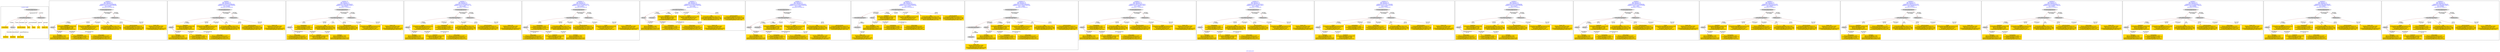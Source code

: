 digraph n0 {
fontcolor="blue"
remincross="true"
label="s20-s-lacma.xml"
subgraph cluster_0 {
label="1-correct model"
n2[style="filled",color="white",fillcolor="lightgray",label="CulturalHeritageObject1"];
n3[shape="plaintext",style="filled",fillcolor="gold",label="creationDate"];
n4[style="filled",color="white",fillcolor="lightgray",label="Person1"];
n5[shape="plaintext",style="filled",fillcolor="gold",label="Artwork_Details"];
n6[shape="plaintext",style="filled",fillcolor="gold",label="title"];
n7[shape="plaintext",style="filled",fillcolor="gold",label="Origin"];
n8[shape="plaintext",style="filled",fillcolor="gold",label="ID"];
n9[shape="plaintext",style="filled",fillcolor="gold",label="birthDate"];
n10[shape="plaintext",style="filled",fillcolor="gold",label="deathDate"];
n11[shape="plaintext",style="filled",fillcolor="gold",label="Artist_Name"];
n12[style="filled",color="white",fillcolor="lightgray",label="EuropeanaAggregation1"];
n13[style="filled",color="white",fillcolor="lightgray",label="WebResource1"];
n14[shape="plaintext",style="filled",fillcolor="gold",label="Image_URL"];
}
subgraph cluster_1 {
label="candidate 0\nlink coherence:1.0\nnode coherence:1.0\nconfidence:0.46107915628884066\nmapping score:0.5911930520962803\ncost:10.99957\n-precision:0.64-recall:0.58"
n16[style="filled",color="white",fillcolor="lightgray",label="CulturalHeritageObject1"];
n17[style="filled",color="white",fillcolor="lightgray",label="Person1"];
n18[style="filled",color="white",fillcolor="lightgray",label="EuropeanaAggregation1"];
n19[style="filled",color="white",fillcolor="lightgray",label="WebResource1"];
n20[shape="plaintext",style="filled",fillcolor="gold",label="deathDate\n[CulturalHeritageObject,created,0.459]\n[Person,dateOfDeath,0.256]\n[Person,dateOfBirth,0.206]\n[CulturalHeritageObject,title,0.079]"];
n21[shape="plaintext",style="filled",fillcolor="gold",label="Origin\n[CulturalHeritageObject,provenance,0.454]\n[Person,nameOfThePerson,0.241]\n[Document,classLink,0.164]\n[CulturalHeritageObject,title,0.141]"];
n22[shape="plaintext",style="filled",fillcolor="gold",label="title\n[CulturalHeritageObject,title,0.353]\n[CulturalHeritageObject,description,0.292]\n[CulturalHeritageObject,provenance,0.196]\n[Person,nameOfThePerson,0.159]"];
n23[shape="plaintext",style="filled",fillcolor="gold",label="Image_URL\n[WebResource,classLink,0.666]\n[Document,classLink,0.291]\n[CulturalHeritageObject,description,0.028]\n[CulturalHeritageObject,title,0.016]"];
n24[shape="plaintext",style="filled",fillcolor="gold",label="birthDate\n[Person,dateOfBirth,0.469]\n[Person,dateOfDeath,0.271]\n[CulturalHeritageObject,created,0.218]\n[Person,biographicalInformation,0.041]"];
n25[shape="plaintext",style="filled",fillcolor="gold",label="creationDate\n[Person,dateOfDeath,0.385]\n[CulturalHeritageObject,created,0.33]\n[Person,dateOfBirth,0.219]\n[CulturalHeritageObject,title,0.065]"];
n26[shape="plaintext",style="filled",fillcolor="gold",label="Artist_Name\n[Person,nameOfThePerson,0.402]\n[CulturalHeritageObject,description,0.231]\n[CulturalHeritageObject,title,0.184]\n[CulturalHeritageObject,provenance,0.184]"];
n27[shape="plaintext",style="filled",fillcolor="gold",label="Artwork_Details\n[CulturalHeritageObject,extent,0.5]\n[CulturalHeritageObject,provenance,0.245]\n[CulturalHeritageObject,description,0.146]\n[CulturalHeritageObject,title,0.109]"];
}
subgraph cluster_2 {
label="candidate 1\nlink coherence:1.0\nnode coherence:1.0\nconfidence:0.46107915628884066\nmapping score:0.5911930520962803\ncost:10.99969\n-precision:0.64-recall:0.58"
n29[style="filled",color="white",fillcolor="lightgray",label="CulturalHeritageObject1"];
n30[style="filled",color="white",fillcolor="lightgray",label="Person1"];
n31[style="filled",color="white",fillcolor="lightgray",label="EuropeanaAggregation1"];
n32[style="filled",color="white",fillcolor="lightgray",label="WebResource2"];
n33[shape="plaintext",style="filled",fillcolor="gold",label="deathDate\n[CulturalHeritageObject,created,0.459]\n[Person,dateOfDeath,0.256]\n[Person,dateOfBirth,0.206]\n[CulturalHeritageObject,title,0.079]"];
n34[shape="plaintext",style="filled",fillcolor="gold",label="Origin\n[CulturalHeritageObject,provenance,0.454]\n[Person,nameOfThePerson,0.241]\n[Document,classLink,0.164]\n[CulturalHeritageObject,title,0.141]"];
n35[shape="plaintext",style="filled",fillcolor="gold",label="Image_URL\n[WebResource,classLink,0.666]\n[Document,classLink,0.291]\n[CulturalHeritageObject,description,0.028]\n[CulturalHeritageObject,title,0.016]"];
n36[shape="plaintext",style="filled",fillcolor="gold",label="title\n[CulturalHeritageObject,title,0.353]\n[CulturalHeritageObject,description,0.292]\n[CulturalHeritageObject,provenance,0.196]\n[Person,nameOfThePerson,0.159]"];
n37[shape="plaintext",style="filled",fillcolor="gold",label="birthDate\n[Person,dateOfBirth,0.469]\n[Person,dateOfDeath,0.271]\n[CulturalHeritageObject,created,0.218]\n[Person,biographicalInformation,0.041]"];
n38[shape="plaintext",style="filled",fillcolor="gold",label="creationDate\n[Person,dateOfDeath,0.385]\n[CulturalHeritageObject,created,0.33]\n[Person,dateOfBirth,0.219]\n[CulturalHeritageObject,title,0.065]"];
n39[shape="plaintext",style="filled",fillcolor="gold",label="Artist_Name\n[Person,nameOfThePerson,0.402]\n[CulturalHeritageObject,description,0.231]\n[CulturalHeritageObject,title,0.184]\n[CulturalHeritageObject,provenance,0.184]"];
n40[shape="plaintext",style="filled",fillcolor="gold",label="Artwork_Details\n[CulturalHeritageObject,extent,0.5]\n[CulturalHeritageObject,provenance,0.245]\n[CulturalHeritageObject,description,0.146]\n[CulturalHeritageObject,title,0.109]"];
}
subgraph cluster_3 {
label="candidate 10\nlink coherence:1.0\nnode coherence:1.0\nconfidence:0.4288758587994338\nmapping score:0.5804586195998113\ncost:10.99974\n-precision:0.73-recall:0.67"
n42[style="filled",color="white",fillcolor="lightgray",label="CulturalHeritageObject1"];
n43[style="filled",color="white",fillcolor="lightgray",label="Person2"];
n44[style="filled",color="white",fillcolor="lightgray",label="EuropeanaAggregation1"];
n45[style="filled",color="white",fillcolor="lightgray",label="WebResource1"];
n46[shape="plaintext",style="filled",fillcolor="gold",label="creationDate\n[Person,dateOfDeath,0.385]\n[CulturalHeritageObject,created,0.33]\n[Person,dateOfBirth,0.219]\n[CulturalHeritageObject,title,0.065]"];
n47[shape="plaintext",style="filled",fillcolor="gold",label="Artist_Name\n[Person,nameOfThePerson,0.402]\n[CulturalHeritageObject,description,0.231]\n[CulturalHeritageObject,title,0.184]\n[CulturalHeritageObject,provenance,0.184]"];
n48[shape="plaintext",style="filled",fillcolor="gold",label="title\n[CulturalHeritageObject,title,0.353]\n[CulturalHeritageObject,description,0.292]\n[CulturalHeritageObject,provenance,0.196]\n[Person,nameOfThePerson,0.159]"];
n49[shape="plaintext",style="filled",fillcolor="gold",label="Image_URL\n[WebResource,classLink,0.666]\n[Document,classLink,0.291]\n[CulturalHeritageObject,description,0.028]\n[CulturalHeritageObject,title,0.016]"];
n50[shape="plaintext",style="filled",fillcolor="gold",label="deathDate\n[CulturalHeritageObject,created,0.459]\n[Person,dateOfDeath,0.256]\n[Person,dateOfBirth,0.206]\n[CulturalHeritageObject,title,0.079]"];
n51[shape="plaintext",style="filled",fillcolor="gold",label="Artwork_Details\n[CulturalHeritageObject,extent,0.5]\n[CulturalHeritageObject,provenance,0.245]\n[CulturalHeritageObject,description,0.146]\n[CulturalHeritageObject,title,0.109]"];
n52[shape="plaintext",style="filled",fillcolor="gold",label="birthDate\n[Person,dateOfBirth,0.469]\n[Person,dateOfDeath,0.271]\n[CulturalHeritageObject,created,0.218]\n[Person,biographicalInformation,0.041]"];
n53[shape="plaintext",style="filled",fillcolor="gold",label="Origin\n[CulturalHeritageObject,provenance,0.454]\n[Person,nameOfThePerson,0.241]\n[Document,classLink,0.164]\n[CulturalHeritageObject,title,0.141]"];
}
subgraph cluster_4 {
label="candidate 11\nlink coherence:1.0\nnode coherence:1.0\nconfidence:0.4212879388373374\nmapping score:0.5779293129457791\ncost:10.99957\n-precision:0.73-recall:0.67"
n55[style="filled",color="white",fillcolor="lightgray",label="CulturalHeritageObject1"];
n56[style="filled",color="white",fillcolor="lightgray",label="Person1"];
n57[style="filled",color="white",fillcolor="lightgray",label="EuropeanaAggregation1"];
n58[style="filled",color="white",fillcolor="lightgray",label="WebResource1"];
n59[shape="plaintext",style="filled",fillcolor="gold",label="Origin\n[CulturalHeritageObject,provenance,0.454]\n[Person,nameOfThePerson,0.241]\n[Document,classLink,0.164]\n[CulturalHeritageObject,title,0.141]"];
n60[shape="plaintext",style="filled",fillcolor="gold",label="creationDate\n[Person,dateOfDeath,0.385]\n[CulturalHeritageObject,created,0.33]\n[Person,dateOfBirth,0.219]\n[CulturalHeritageObject,title,0.065]"];
n61[shape="plaintext",style="filled",fillcolor="gold",label="title\n[CulturalHeritageObject,title,0.353]\n[CulturalHeritageObject,description,0.292]\n[CulturalHeritageObject,provenance,0.196]\n[Person,nameOfThePerson,0.159]"];
n62[shape="plaintext",style="filled",fillcolor="gold",label="Image_URL\n[WebResource,classLink,0.666]\n[Document,classLink,0.291]\n[CulturalHeritageObject,description,0.028]\n[CulturalHeritageObject,title,0.016]"];
n63[shape="plaintext",style="filled",fillcolor="gold",label="birthDate\n[Person,dateOfBirth,0.469]\n[Person,dateOfDeath,0.271]\n[CulturalHeritageObject,created,0.218]\n[Person,biographicalInformation,0.041]"];
n64[shape="plaintext",style="filled",fillcolor="gold",label="deathDate\n[CulturalHeritageObject,created,0.459]\n[Person,dateOfDeath,0.256]\n[Person,dateOfBirth,0.206]\n[CulturalHeritageObject,title,0.079]"];
n65[shape="plaintext",style="filled",fillcolor="gold",label="Artist_Name\n[Person,nameOfThePerson,0.402]\n[CulturalHeritageObject,description,0.231]\n[CulturalHeritageObject,title,0.184]\n[CulturalHeritageObject,provenance,0.184]"];
n66[shape="plaintext",style="filled",fillcolor="gold",label="Artwork_Details\n[CulturalHeritageObject,extent,0.5]\n[CulturalHeritageObject,provenance,0.245]\n[CulturalHeritageObject,description,0.146]\n[CulturalHeritageObject,title,0.109]"];
}
subgraph cluster_5 {
label="candidate 12\nlink coherence:1.0\nnode coherence:1.0\nconfidence:0.4212879388373374\nmapping score:0.5779293129457791\ncost:10.99974\n-precision:0.64-recall:0.58"
n68[style="filled",color="white",fillcolor="lightgray",label="CulturalHeritageObject1"];
n69[style="filled",color="white",fillcolor="lightgray",label="Person2"];
n70[style="filled",color="white",fillcolor="lightgray",label="EuropeanaAggregation1"];
n71[style="filled",color="white",fillcolor="lightgray",label="WebResource1"];
n72[shape="plaintext",style="filled",fillcolor="gold",label="creationDate\n[Person,dateOfDeath,0.385]\n[CulturalHeritageObject,created,0.33]\n[Person,dateOfBirth,0.219]\n[CulturalHeritageObject,title,0.065]"];
n73[shape="plaintext",style="filled",fillcolor="gold",label="Artist_Name\n[Person,nameOfThePerson,0.402]\n[CulturalHeritageObject,description,0.231]\n[CulturalHeritageObject,title,0.184]\n[CulturalHeritageObject,provenance,0.184]"];
n74[shape="plaintext",style="filled",fillcolor="gold",label="title\n[CulturalHeritageObject,title,0.353]\n[CulturalHeritageObject,description,0.292]\n[CulturalHeritageObject,provenance,0.196]\n[Person,nameOfThePerson,0.159]"];
n75[shape="plaintext",style="filled",fillcolor="gold",label="Image_URL\n[WebResource,classLink,0.666]\n[Document,classLink,0.291]\n[CulturalHeritageObject,description,0.028]\n[CulturalHeritageObject,title,0.016]"];
n76[shape="plaintext",style="filled",fillcolor="gold",label="deathDate\n[CulturalHeritageObject,created,0.459]\n[Person,dateOfDeath,0.256]\n[Person,dateOfBirth,0.206]\n[CulturalHeritageObject,title,0.079]"];
n77[shape="plaintext",style="filled",fillcolor="gold",label="Artwork_Details\n[CulturalHeritageObject,extent,0.5]\n[CulturalHeritageObject,provenance,0.245]\n[CulturalHeritageObject,description,0.146]\n[CulturalHeritageObject,title,0.109]"];
n78[shape="plaintext",style="filled",fillcolor="gold",label="birthDate\n[Person,dateOfBirth,0.469]\n[Person,dateOfDeath,0.271]\n[CulturalHeritageObject,created,0.218]\n[Person,biographicalInformation,0.041]"];
n79[shape="plaintext",style="filled",fillcolor="gold",label="Origin\n[CulturalHeritageObject,provenance,0.454]\n[Person,nameOfThePerson,0.241]\n[Document,classLink,0.164]\n[CulturalHeritageObject,title,0.141]"];
}
subgraph cluster_6 {
label="candidate 13\nlink coherence:1.0\nnode coherence:1.0\nconfidence:0.41416653298304823\nmapping score:0.5755555109943494\ncost:9.9998\n-precision:0.4-recall:0.33"
n81[style="filled",color="white",fillcolor="lightgray",label="CulturalHeritageObject1"];
n82[style="filled",color="white",fillcolor="lightgray",label="Person1"];
n83[style="filled",color="white",fillcolor="lightgray",label="Document1"];
n84[shape="plaintext",style="filled",fillcolor="gold",label="deathDate\n[CulturalHeritageObject,created,0.459]\n[Person,dateOfDeath,0.256]\n[Person,dateOfBirth,0.206]\n[CulturalHeritageObject,title,0.079]"];
n85[shape="plaintext",style="filled",fillcolor="gold",label="Origin\n[CulturalHeritageObject,provenance,0.454]\n[Person,nameOfThePerson,0.241]\n[Document,classLink,0.164]\n[CulturalHeritageObject,title,0.141]"];
n86[shape="plaintext",style="filled",fillcolor="gold",label="title\n[CulturalHeritageObject,title,0.353]\n[CulturalHeritageObject,description,0.292]\n[CulturalHeritageObject,provenance,0.196]\n[Person,nameOfThePerson,0.159]"];
n87[shape="plaintext",style="filled",fillcolor="gold",label="birthDate\n[Person,dateOfBirth,0.469]\n[Person,dateOfDeath,0.271]\n[CulturalHeritageObject,created,0.218]\n[Person,biographicalInformation,0.041]"];
n88[shape="plaintext",style="filled",fillcolor="gold",label="creationDate\n[Person,dateOfDeath,0.385]\n[CulturalHeritageObject,created,0.33]\n[Person,dateOfBirth,0.219]\n[CulturalHeritageObject,title,0.065]"];
n89[shape="plaintext",style="filled",fillcolor="gold",label="Artist_Name\n[Person,nameOfThePerson,0.402]\n[CulturalHeritageObject,description,0.231]\n[CulturalHeritageObject,title,0.184]\n[CulturalHeritageObject,provenance,0.184]"];
n90[shape="plaintext",style="filled",fillcolor="gold",label="Image_URL\n[WebResource,classLink,0.666]\n[Document,classLink,0.291]\n[CulturalHeritageObject,description,0.028]\n[CulturalHeritageObject,title,0.016]"];
n91[shape="plaintext",style="filled",fillcolor="gold",label="Artwork_Details\n[CulturalHeritageObject,extent,0.5]\n[CulturalHeritageObject,provenance,0.245]\n[CulturalHeritageObject,description,0.146]\n[CulturalHeritageObject,title,0.109]"];
}
subgraph cluster_7 {
label="candidate 14\nlink coherence:1.0\nnode coherence:1.0\nconfidence:0.41416653298304823\nmapping score:0.5755555109943494\ncost:10.99967\n-precision:0.45-recall:0.42"
n93[style="filled",color="white",fillcolor="lightgray",label="CulturalHeritageObject1"];
n94[style="filled",color="white",fillcolor="lightgray",label="Person1"];
n95[style="filled",color="white",fillcolor="lightgray",label="Document1"];
n96[style="filled",color="white",fillcolor="lightgray",label="EuropeanaAggregation1"];
n97[shape="plaintext",style="filled",fillcolor="gold",label="deathDate\n[CulturalHeritageObject,created,0.459]\n[Person,dateOfDeath,0.256]\n[Person,dateOfBirth,0.206]\n[CulturalHeritageObject,title,0.079]"];
n98[shape="plaintext",style="filled",fillcolor="gold",label="Origin\n[CulturalHeritageObject,provenance,0.454]\n[Person,nameOfThePerson,0.241]\n[Document,classLink,0.164]\n[CulturalHeritageObject,title,0.141]"];
n99[shape="plaintext",style="filled",fillcolor="gold",label="title\n[CulturalHeritageObject,title,0.353]\n[CulturalHeritageObject,description,0.292]\n[CulturalHeritageObject,provenance,0.196]\n[Person,nameOfThePerson,0.159]"];
n100[shape="plaintext",style="filled",fillcolor="gold",label="birthDate\n[Person,dateOfBirth,0.469]\n[Person,dateOfDeath,0.271]\n[CulturalHeritageObject,created,0.218]\n[Person,biographicalInformation,0.041]"];
n101[shape="plaintext",style="filled",fillcolor="gold",label="creationDate\n[Person,dateOfDeath,0.385]\n[CulturalHeritageObject,created,0.33]\n[Person,dateOfBirth,0.219]\n[CulturalHeritageObject,title,0.065]"];
n102[shape="plaintext",style="filled",fillcolor="gold",label="Artist_Name\n[Person,nameOfThePerson,0.402]\n[CulturalHeritageObject,description,0.231]\n[CulturalHeritageObject,title,0.184]\n[CulturalHeritageObject,provenance,0.184]"];
n103[shape="plaintext",style="filled",fillcolor="gold",label="Image_URL\n[WebResource,classLink,0.666]\n[Document,classLink,0.291]\n[CulturalHeritageObject,description,0.028]\n[CulturalHeritageObject,title,0.016]"];
n104[shape="plaintext",style="filled",fillcolor="gold",label="Artwork_Details\n[CulturalHeritageObject,extent,0.5]\n[CulturalHeritageObject,provenance,0.245]\n[CulturalHeritageObject,description,0.146]\n[CulturalHeritageObject,title,0.109]"];
}
subgraph cluster_8 {
label="candidate 15\nlink coherence:1.0\nnode coherence:1.0\nconfidence:0.41416653298304823\nmapping score:0.5755555109943494\ncost:10.99979\n-precision:0.36-recall:0.33"
n106[style="filled",color="white",fillcolor="lightgray",label="CulturalHeritageObject1"];
n107[style="filled",color="white",fillcolor="lightgray",label="CulturalHeritageObject2"];
n108[style="filled",color="white",fillcolor="lightgray",label="Person1"];
n109[style="filled",color="white",fillcolor="lightgray",label="Document2"];
n110[shape="plaintext",style="filled",fillcolor="gold",label="deathDate\n[CulturalHeritageObject,created,0.459]\n[Person,dateOfDeath,0.256]\n[Person,dateOfBirth,0.206]\n[CulturalHeritageObject,title,0.079]"];
n111[shape="plaintext",style="filled",fillcolor="gold",label="Origin\n[CulturalHeritageObject,provenance,0.454]\n[Person,nameOfThePerson,0.241]\n[Document,classLink,0.164]\n[CulturalHeritageObject,title,0.141]"];
n112[shape="plaintext",style="filled",fillcolor="gold",label="Image_URL\n[WebResource,classLink,0.666]\n[Document,classLink,0.291]\n[CulturalHeritageObject,description,0.028]\n[CulturalHeritageObject,title,0.016]"];
n113[shape="plaintext",style="filled",fillcolor="gold",label="title\n[CulturalHeritageObject,title,0.353]\n[CulturalHeritageObject,description,0.292]\n[CulturalHeritageObject,provenance,0.196]\n[Person,nameOfThePerson,0.159]"];
n114[shape="plaintext",style="filled",fillcolor="gold",label="birthDate\n[Person,dateOfBirth,0.469]\n[Person,dateOfDeath,0.271]\n[CulturalHeritageObject,created,0.218]\n[Person,biographicalInformation,0.041]"];
n115[shape="plaintext",style="filled",fillcolor="gold",label="creationDate\n[Person,dateOfDeath,0.385]\n[CulturalHeritageObject,created,0.33]\n[Person,dateOfBirth,0.219]\n[CulturalHeritageObject,title,0.065]"];
n116[shape="plaintext",style="filled",fillcolor="gold",label="Artist_Name\n[Person,nameOfThePerson,0.402]\n[CulturalHeritageObject,description,0.231]\n[CulturalHeritageObject,title,0.184]\n[CulturalHeritageObject,provenance,0.184]"];
n117[shape="plaintext",style="filled",fillcolor="gold",label="Artwork_Details\n[CulturalHeritageObject,extent,0.5]\n[CulturalHeritageObject,provenance,0.245]\n[CulturalHeritageObject,description,0.146]\n[CulturalHeritageObject,title,0.109]"];
}
subgraph cluster_9 {
label="candidate 16\nlink coherence:1.0\nnode coherence:1.0\nconfidence:0.41416653298304823\nmapping score:0.5755555109943494\ncost:11.99966\n-precision:0.42-recall:0.42"
n119[style="filled",color="white",fillcolor="lightgray",label="CulturalHeritageObject1"];
n120[style="filled",color="white",fillcolor="lightgray",label="CulturalHeritageObject2"];
n121[style="filled",color="white",fillcolor="lightgray",label="Person1"];
n122[style="filled",color="white",fillcolor="lightgray",label="Document2"];
n123[style="filled",color="white",fillcolor="lightgray",label="EuropeanaAggregation1"];
n124[shape="plaintext",style="filled",fillcolor="gold",label="deathDate\n[CulturalHeritageObject,created,0.459]\n[Person,dateOfDeath,0.256]\n[Person,dateOfBirth,0.206]\n[CulturalHeritageObject,title,0.079]"];
n125[shape="plaintext",style="filled",fillcolor="gold",label="Origin\n[CulturalHeritageObject,provenance,0.454]\n[Person,nameOfThePerson,0.241]\n[Document,classLink,0.164]\n[CulturalHeritageObject,title,0.141]"];
n126[shape="plaintext",style="filled",fillcolor="gold",label="Image_URL\n[WebResource,classLink,0.666]\n[Document,classLink,0.291]\n[CulturalHeritageObject,description,0.028]\n[CulturalHeritageObject,title,0.016]"];
n127[shape="plaintext",style="filled",fillcolor="gold",label="title\n[CulturalHeritageObject,title,0.353]\n[CulturalHeritageObject,description,0.292]\n[CulturalHeritageObject,provenance,0.196]\n[Person,nameOfThePerson,0.159]"];
n128[shape="plaintext",style="filled",fillcolor="gold",label="birthDate\n[Person,dateOfBirth,0.469]\n[Person,dateOfDeath,0.271]\n[CulturalHeritageObject,created,0.218]\n[Person,biographicalInformation,0.041]"];
n129[shape="plaintext",style="filled",fillcolor="gold",label="creationDate\n[Person,dateOfDeath,0.385]\n[CulturalHeritageObject,created,0.33]\n[Person,dateOfBirth,0.219]\n[CulturalHeritageObject,title,0.065]"];
n130[shape="plaintext",style="filled",fillcolor="gold",label="Artist_Name\n[Person,nameOfThePerson,0.402]\n[CulturalHeritageObject,description,0.231]\n[CulturalHeritageObject,title,0.184]\n[CulturalHeritageObject,provenance,0.184]"];
n131[shape="plaintext",style="filled",fillcolor="gold",label="Artwork_Details\n[CulturalHeritageObject,extent,0.5]\n[CulturalHeritageObject,provenance,0.245]\n[CulturalHeritageObject,description,0.146]\n[CulturalHeritageObject,title,0.109]"];
}
subgraph cluster_10 {
label="candidate 17\nlink coherence:1.0\nnode coherence:1.0\nconfidence:0.40921074467978313\nmapping score:0.5739035815599277\ncost:10.99957\n-precision:0.73-recall:0.67"
n133[style="filled",color="white",fillcolor="lightgray",label="CulturalHeritageObject1"];
n134[style="filled",color="white",fillcolor="lightgray",label="Person1"];
n135[style="filled",color="white",fillcolor="lightgray",label="EuropeanaAggregation1"];
n136[style="filled",color="white",fillcolor="lightgray",label="WebResource1"];
n137[shape="plaintext",style="filled",fillcolor="gold",label="creationDate\n[Person,dateOfDeath,0.385]\n[CulturalHeritageObject,created,0.33]\n[Person,dateOfBirth,0.219]\n[CulturalHeritageObject,title,0.065]"];
n138[shape="plaintext",style="filled",fillcolor="gold",label="title\n[CulturalHeritageObject,title,0.353]\n[CulturalHeritageObject,description,0.292]\n[CulturalHeritageObject,provenance,0.196]\n[Person,nameOfThePerson,0.159]"];
n139[shape="plaintext",style="filled",fillcolor="gold",label="Image_URL\n[WebResource,classLink,0.666]\n[Document,classLink,0.291]\n[CulturalHeritageObject,description,0.028]\n[CulturalHeritageObject,title,0.016]"];
n140[shape="plaintext",style="filled",fillcolor="gold",label="birthDate\n[Person,dateOfBirth,0.469]\n[Person,dateOfDeath,0.271]\n[CulturalHeritageObject,created,0.218]\n[Person,biographicalInformation,0.041]"];
n141[shape="plaintext",style="filled",fillcolor="gold",label="deathDate\n[CulturalHeritageObject,created,0.459]\n[Person,dateOfDeath,0.256]\n[Person,dateOfBirth,0.206]\n[CulturalHeritageObject,title,0.079]"];
n142[shape="plaintext",style="filled",fillcolor="gold",label="Artist_Name\n[Person,nameOfThePerson,0.402]\n[CulturalHeritageObject,description,0.231]\n[CulturalHeritageObject,title,0.184]\n[CulturalHeritageObject,provenance,0.184]"];
n143[shape="plaintext",style="filled",fillcolor="gold",label="Artwork_Details\n[CulturalHeritageObject,extent,0.5]\n[CulturalHeritageObject,provenance,0.245]\n[CulturalHeritageObject,description,0.146]\n[CulturalHeritageObject,title,0.109]"];
n144[shape="plaintext",style="filled",fillcolor="gold",label="Origin\n[CulturalHeritageObject,provenance,0.454]\n[Person,nameOfThePerson,0.241]\n[Document,classLink,0.164]\n[CulturalHeritageObject,title,0.141]"];
}
subgraph cluster_11 {
label="candidate 18\nlink coherence:1.0\nnode coherence:1.0\nconfidence:0.40921074467978313\nmapping score:0.5739035815599277\ncost:10.99969\n-precision:0.73-recall:0.67"
n146[style="filled",color="white",fillcolor="lightgray",label="CulturalHeritageObject1"];
n147[style="filled",color="white",fillcolor="lightgray",label="Person1"];
n148[style="filled",color="white",fillcolor="lightgray",label="EuropeanaAggregation1"];
n149[style="filled",color="white",fillcolor="lightgray",label="WebResource2"];
n150[shape="plaintext",style="filled",fillcolor="gold",label="creationDate\n[Person,dateOfDeath,0.385]\n[CulturalHeritageObject,created,0.33]\n[Person,dateOfBirth,0.219]\n[CulturalHeritageObject,title,0.065]"];
n151[shape="plaintext",style="filled",fillcolor="gold",label="title\n[CulturalHeritageObject,title,0.353]\n[CulturalHeritageObject,description,0.292]\n[CulturalHeritageObject,provenance,0.196]\n[Person,nameOfThePerson,0.159]"];
n152[shape="plaintext",style="filled",fillcolor="gold",label="Image_URL\n[WebResource,classLink,0.666]\n[Document,classLink,0.291]\n[CulturalHeritageObject,description,0.028]\n[CulturalHeritageObject,title,0.016]"];
n153[shape="plaintext",style="filled",fillcolor="gold",label="birthDate\n[Person,dateOfBirth,0.469]\n[Person,dateOfDeath,0.271]\n[CulturalHeritageObject,created,0.218]\n[Person,biographicalInformation,0.041]"];
n154[shape="plaintext",style="filled",fillcolor="gold",label="deathDate\n[CulturalHeritageObject,created,0.459]\n[Person,dateOfDeath,0.256]\n[Person,dateOfBirth,0.206]\n[CulturalHeritageObject,title,0.079]"];
n155[shape="plaintext",style="filled",fillcolor="gold",label="Artist_Name\n[Person,nameOfThePerson,0.402]\n[CulturalHeritageObject,description,0.231]\n[CulturalHeritageObject,title,0.184]\n[CulturalHeritageObject,provenance,0.184]"];
n156[shape="plaintext",style="filled",fillcolor="gold",label="Artwork_Details\n[CulturalHeritageObject,extent,0.5]\n[CulturalHeritageObject,provenance,0.245]\n[CulturalHeritageObject,description,0.146]\n[CulturalHeritageObject,title,0.109]"];
n157[shape="plaintext",style="filled",fillcolor="gold",label="Origin\n[CulturalHeritageObject,provenance,0.454]\n[Person,nameOfThePerson,0.241]\n[Document,classLink,0.164]\n[CulturalHeritageObject,title,0.141]"];
}
subgraph cluster_12 {
label="candidate 19\nlink coherence:1.0\nnode coherence:1.0\nconfidence:0.40747261773282906\nmapping score:0.573324205910943\ncost:10.99957\n-precision:0.73-recall:0.67"
n159[style="filled",color="white",fillcolor="lightgray",label="CulturalHeritageObject1"];
n160[style="filled",color="white",fillcolor="lightgray",label="Person1"];
n161[style="filled",color="white",fillcolor="lightgray",label="EuropeanaAggregation1"];
n162[style="filled",color="white",fillcolor="lightgray",label="WebResource1"];
n163[shape="plaintext",style="filled",fillcolor="gold",label="Origin\n[CulturalHeritageObject,provenance,0.454]\n[Person,nameOfThePerson,0.241]\n[Document,classLink,0.164]\n[CulturalHeritageObject,title,0.141]"];
n164[shape="plaintext",style="filled",fillcolor="gold",label="creationDate\n[Person,dateOfDeath,0.385]\n[CulturalHeritageObject,created,0.33]\n[Person,dateOfBirth,0.219]\n[CulturalHeritageObject,title,0.065]"];
n165[shape="plaintext",style="filled",fillcolor="gold",label="Artist_Name\n[Person,nameOfThePerson,0.402]\n[CulturalHeritageObject,description,0.231]\n[CulturalHeritageObject,title,0.184]\n[CulturalHeritageObject,provenance,0.184]"];
n166[shape="plaintext",style="filled",fillcolor="gold",label="title\n[CulturalHeritageObject,title,0.353]\n[CulturalHeritageObject,description,0.292]\n[CulturalHeritageObject,provenance,0.196]\n[Person,nameOfThePerson,0.159]"];
n167[shape="plaintext",style="filled",fillcolor="gold",label="Image_URL\n[WebResource,classLink,0.666]\n[Document,classLink,0.291]\n[CulturalHeritageObject,description,0.028]\n[CulturalHeritageObject,title,0.016]"];
n168[shape="plaintext",style="filled",fillcolor="gold",label="birthDate\n[Person,dateOfBirth,0.469]\n[Person,dateOfDeath,0.271]\n[CulturalHeritageObject,created,0.218]\n[Person,biographicalInformation,0.041]"];
n169[shape="plaintext",style="filled",fillcolor="gold",label="deathDate\n[CulturalHeritageObject,created,0.459]\n[Person,dateOfDeath,0.256]\n[Person,dateOfBirth,0.206]\n[CulturalHeritageObject,title,0.079]"];
n170[shape="plaintext",style="filled",fillcolor="gold",label="Artwork_Details\n[CulturalHeritageObject,extent,0.5]\n[CulturalHeritageObject,provenance,0.245]\n[CulturalHeritageObject,description,0.146]\n[CulturalHeritageObject,title,0.109]"];
}
subgraph cluster_13 {
label="candidate 2\nlink coherence:1.0\nnode coherence:1.0\nconfidence:0.46107915628884066\nmapping score:0.5911930520962803\ncost:10.99974\n-precision:0.55-recall:0.5"
n172[style="filled",color="white",fillcolor="lightgray",label="CulturalHeritageObject1"];
n173[style="filled",color="white",fillcolor="lightgray",label="Person2"];
n174[style="filled",color="white",fillcolor="lightgray",label="EuropeanaAggregation1"];
n175[style="filled",color="white",fillcolor="lightgray",label="WebResource1"];
n176[shape="plaintext",style="filled",fillcolor="gold",label="deathDate\n[CulturalHeritageObject,created,0.459]\n[Person,dateOfDeath,0.256]\n[Person,dateOfBirth,0.206]\n[CulturalHeritageObject,title,0.079]"];
n177[shape="plaintext",style="filled",fillcolor="gold",label="Artist_Name\n[Person,nameOfThePerson,0.402]\n[CulturalHeritageObject,description,0.231]\n[CulturalHeritageObject,title,0.184]\n[CulturalHeritageObject,provenance,0.184]"];
n178[shape="plaintext",style="filled",fillcolor="gold",label="title\n[CulturalHeritageObject,title,0.353]\n[CulturalHeritageObject,description,0.292]\n[CulturalHeritageObject,provenance,0.196]\n[Person,nameOfThePerson,0.159]"];
n179[shape="plaintext",style="filled",fillcolor="gold",label="Image_URL\n[WebResource,classLink,0.666]\n[Document,classLink,0.291]\n[CulturalHeritageObject,description,0.028]\n[CulturalHeritageObject,title,0.016]"];
n180[shape="plaintext",style="filled",fillcolor="gold",label="creationDate\n[Person,dateOfDeath,0.385]\n[CulturalHeritageObject,created,0.33]\n[Person,dateOfBirth,0.219]\n[CulturalHeritageObject,title,0.065]"];
n181[shape="plaintext",style="filled",fillcolor="gold",label="Artwork_Details\n[CulturalHeritageObject,extent,0.5]\n[CulturalHeritageObject,provenance,0.245]\n[CulturalHeritageObject,description,0.146]\n[CulturalHeritageObject,title,0.109]"];
n182[shape="plaintext",style="filled",fillcolor="gold",label="birthDate\n[Person,dateOfBirth,0.469]\n[Person,dateOfDeath,0.271]\n[CulturalHeritageObject,created,0.218]\n[Person,biographicalInformation,0.041]"];
n183[shape="plaintext",style="filled",fillcolor="gold",label="Origin\n[CulturalHeritageObject,provenance,0.454]\n[Person,nameOfThePerson,0.241]\n[Document,classLink,0.164]\n[CulturalHeritageObject,title,0.141]"];
}
subgraph cluster_14 {
label="candidate 3\nlink coherence:1.0\nnode coherence:1.0\nconfidence:0.46107915628884066\nmapping score:0.5703597187629469\ncost:11.99957\n-precision:0.5-recall:0.5"
n185[style="filled",color="white",fillcolor="lightgray",label="CulturalHeritageObject1"];
n186[style="filled",color="white",fillcolor="lightgray",label="Person1"];
n187[style="filled",color="white",fillcolor="lightgray",label="Person2"];
n188[style="filled",color="white",fillcolor="lightgray",label="EuropeanaAggregation1"];
n189[style="filled",color="white",fillcolor="lightgray",label="WebResource1"];
n190[shape="plaintext",style="filled",fillcolor="gold",label="deathDate\n[CulturalHeritageObject,created,0.459]\n[Person,dateOfDeath,0.256]\n[Person,dateOfBirth,0.206]\n[CulturalHeritageObject,title,0.079]"];
n191[shape="plaintext",style="filled",fillcolor="gold",label="Artist_Name\n[Person,nameOfThePerson,0.402]\n[CulturalHeritageObject,description,0.231]\n[CulturalHeritageObject,title,0.184]\n[CulturalHeritageObject,provenance,0.184]"];
n192[shape="plaintext",style="filled",fillcolor="gold",label="title\n[CulturalHeritageObject,title,0.353]\n[CulturalHeritageObject,description,0.292]\n[CulturalHeritageObject,provenance,0.196]\n[Person,nameOfThePerson,0.159]"];
n193[shape="plaintext",style="filled",fillcolor="gold",label="Image_URL\n[WebResource,classLink,0.666]\n[Document,classLink,0.291]\n[CulturalHeritageObject,description,0.028]\n[CulturalHeritageObject,title,0.016]"];
n194[shape="plaintext",style="filled",fillcolor="gold",label="birthDate\n[Person,dateOfBirth,0.469]\n[Person,dateOfDeath,0.271]\n[CulturalHeritageObject,created,0.218]\n[Person,biographicalInformation,0.041]"];
n195[shape="plaintext",style="filled",fillcolor="gold",label="creationDate\n[Person,dateOfDeath,0.385]\n[CulturalHeritageObject,created,0.33]\n[Person,dateOfBirth,0.219]\n[CulturalHeritageObject,title,0.065]"];
n196[shape="plaintext",style="filled",fillcolor="gold",label="Artwork_Details\n[CulturalHeritageObject,extent,0.5]\n[CulturalHeritageObject,provenance,0.245]\n[CulturalHeritageObject,description,0.146]\n[CulturalHeritageObject,title,0.109]"];
n197[shape="plaintext",style="filled",fillcolor="gold",label="Origin\n[CulturalHeritageObject,provenance,0.454]\n[Person,nameOfThePerson,0.241]\n[Document,classLink,0.164]\n[CulturalHeritageObject,title,0.141]"];
}
subgraph cluster_15 {
label="candidate 4\nlink coherence:1.0\nnode coherence:1.0\nconfidence:0.4396759152222359\nmapping score:0.584058638407412\ncost:10.99957\n-precision:0.55-recall:0.5"
n199[style="filled",color="white",fillcolor="lightgray",label="CulturalHeritageObject1"];
n200[style="filled",color="white",fillcolor="lightgray",label="Person1"];
n201[style="filled",color="white",fillcolor="lightgray",label="EuropeanaAggregation1"];
n202[style="filled",color="white",fillcolor="lightgray",label="WebResource1"];
n203[shape="plaintext",style="filled",fillcolor="gold",label="deathDate\n[CulturalHeritageObject,created,0.459]\n[Person,dateOfDeath,0.256]\n[Person,dateOfBirth,0.206]\n[CulturalHeritageObject,title,0.079]"];
n204[shape="plaintext",style="filled",fillcolor="gold",label="Origin\n[CulturalHeritageObject,provenance,0.454]\n[Person,nameOfThePerson,0.241]\n[Document,classLink,0.164]\n[CulturalHeritageObject,title,0.141]"];
n205[shape="plaintext",style="filled",fillcolor="gold",label="Artist_Name\n[Person,nameOfThePerson,0.402]\n[CulturalHeritageObject,description,0.231]\n[CulturalHeritageObject,title,0.184]\n[CulturalHeritageObject,provenance,0.184]"];
n206[shape="plaintext",style="filled",fillcolor="gold",label="title\n[CulturalHeritageObject,title,0.353]\n[CulturalHeritageObject,description,0.292]\n[CulturalHeritageObject,provenance,0.196]\n[Person,nameOfThePerson,0.159]"];
n207[shape="plaintext",style="filled",fillcolor="gold",label="Image_URL\n[WebResource,classLink,0.666]\n[Document,classLink,0.291]\n[CulturalHeritageObject,description,0.028]\n[CulturalHeritageObject,title,0.016]"];
n208[shape="plaintext",style="filled",fillcolor="gold",label="birthDate\n[Person,dateOfBirth,0.469]\n[Person,dateOfDeath,0.271]\n[CulturalHeritageObject,created,0.218]\n[Person,biographicalInformation,0.041]"];
n209[shape="plaintext",style="filled",fillcolor="gold",label="creationDate\n[Person,dateOfDeath,0.385]\n[CulturalHeritageObject,created,0.33]\n[Person,dateOfBirth,0.219]\n[CulturalHeritageObject,title,0.065]"];
n210[shape="plaintext",style="filled",fillcolor="gold",label="Artwork_Details\n[CulturalHeritageObject,extent,0.5]\n[CulturalHeritageObject,provenance,0.245]\n[CulturalHeritageObject,description,0.146]\n[CulturalHeritageObject,title,0.109]"];
}
subgraph cluster_16 {
label="candidate 5\nlink coherence:1.0\nnode coherence:1.0\nconfidence:0.4396759152222359\nmapping score:0.584058638407412\ncost:10.99974\n-precision:0.45-recall:0.42"
n212[style="filled",color="white",fillcolor="lightgray",label="CulturalHeritageObject1"];
n213[style="filled",color="white",fillcolor="lightgray",label="Person2"];
n214[style="filled",color="white",fillcolor="lightgray",label="EuropeanaAggregation1"];
n215[style="filled",color="white",fillcolor="lightgray",label="WebResource1"];
n216[shape="plaintext",style="filled",fillcolor="gold",label="deathDate\n[CulturalHeritageObject,created,0.459]\n[Person,dateOfDeath,0.256]\n[Person,dateOfBirth,0.206]\n[CulturalHeritageObject,title,0.079]"];
n217[shape="plaintext",style="filled",fillcolor="gold",label="Artist_Name\n[Person,nameOfThePerson,0.402]\n[CulturalHeritageObject,description,0.231]\n[CulturalHeritageObject,title,0.184]\n[CulturalHeritageObject,provenance,0.184]"];
n218[shape="plaintext",style="filled",fillcolor="gold",label="title\n[CulturalHeritageObject,title,0.353]\n[CulturalHeritageObject,description,0.292]\n[CulturalHeritageObject,provenance,0.196]\n[Person,nameOfThePerson,0.159]"];
n219[shape="plaintext",style="filled",fillcolor="gold",label="Image_URL\n[WebResource,classLink,0.666]\n[Document,classLink,0.291]\n[CulturalHeritageObject,description,0.028]\n[CulturalHeritageObject,title,0.016]"];
n220[shape="plaintext",style="filled",fillcolor="gold",label="creationDate\n[Person,dateOfDeath,0.385]\n[CulturalHeritageObject,created,0.33]\n[Person,dateOfBirth,0.219]\n[CulturalHeritageObject,title,0.065]"];
n221[shape="plaintext",style="filled",fillcolor="gold",label="Artwork_Details\n[CulturalHeritageObject,extent,0.5]\n[CulturalHeritageObject,provenance,0.245]\n[CulturalHeritageObject,description,0.146]\n[CulturalHeritageObject,title,0.109]"];
n222[shape="plaintext",style="filled",fillcolor="gold",label="birthDate\n[Person,dateOfBirth,0.469]\n[Person,dateOfDeath,0.271]\n[CulturalHeritageObject,created,0.218]\n[Person,biographicalInformation,0.041]"];
n223[shape="plaintext",style="filled",fillcolor="gold",label="Origin\n[CulturalHeritageObject,provenance,0.454]\n[Person,nameOfThePerson,0.241]\n[Document,classLink,0.164]\n[CulturalHeritageObject,title,0.141]"];
}
subgraph cluster_17 {
label="candidate 6\nlink coherence:1.0\nnode coherence:1.0\nconfidence:0.4337943839653774\nmapping score:0.5820981279884592\ncost:10.99957\n-precision:0.55-recall:0.5"
n225[style="filled",color="white",fillcolor="lightgray",label="CulturalHeritageObject1"];
n226[style="filled",color="white",fillcolor="lightgray",label="Person1"];
n227[style="filled",color="white",fillcolor="lightgray",label="EuropeanaAggregation1"];
n228[style="filled",color="white",fillcolor="lightgray",label="WebResource1"];
n229[shape="plaintext",style="filled",fillcolor="gold",label="deathDate\n[CulturalHeritageObject,created,0.459]\n[Person,dateOfDeath,0.256]\n[Person,dateOfBirth,0.206]\n[CulturalHeritageObject,title,0.079]"];
n230[shape="plaintext",style="filled",fillcolor="gold",label="Origin\n[CulturalHeritageObject,provenance,0.454]\n[Person,nameOfThePerson,0.241]\n[Document,classLink,0.164]\n[CulturalHeritageObject,title,0.141]"];
n231[shape="plaintext",style="filled",fillcolor="gold",label="title\n[CulturalHeritageObject,title,0.353]\n[CulturalHeritageObject,description,0.292]\n[CulturalHeritageObject,provenance,0.196]\n[Person,nameOfThePerson,0.159]"];
n232[shape="plaintext",style="filled",fillcolor="gold",label="Image_URL\n[WebResource,classLink,0.666]\n[Document,classLink,0.291]\n[CulturalHeritageObject,description,0.028]\n[CulturalHeritageObject,title,0.016]"];
n233[shape="plaintext",style="filled",fillcolor="gold",label="birthDate\n[Person,dateOfBirth,0.469]\n[Person,dateOfDeath,0.271]\n[CulturalHeritageObject,created,0.218]\n[Person,biographicalInformation,0.041]"];
n234[shape="plaintext",style="filled",fillcolor="gold",label="creationDate\n[Person,dateOfDeath,0.385]\n[CulturalHeritageObject,created,0.33]\n[Person,dateOfBirth,0.219]\n[CulturalHeritageObject,title,0.065]"];
n235[shape="plaintext",style="filled",fillcolor="gold",label="Artwork_Details\n[CulturalHeritageObject,extent,0.5]\n[CulturalHeritageObject,provenance,0.245]\n[CulturalHeritageObject,description,0.146]\n[CulturalHeritageObject,title,0.109]"];
n236[shape="plaintext",style="filled",fillcolor="gold",label="Artist_Name\n[Person,nameOfThePerson,0.402]\n[CulturalHeritageObject,description,0.231]\n[CulturalHeritageObject,title,0.184]\n[CulturalHeritageObject,provenance,0.184]"];
}
subgraph cluster_18 {
label="candidate 7\nlink coherence:1.0\nnode coherence:1.0\nconfidence:0.4337943839653774\nmapping score:0.5820981279884592\ncost:10.99969\n-precision:0.55-recall:0.5"
n238[style="filled",color="white",fillcolor="lightgray",label="CulturalHeritageObject1"];
n239[style="filled",color="white",fillcolor="lightgray",label="Person1"];
n240[style="filled",color="white",fillcolor="lightgray",label="EuropeanaAggregation1"];
n241[style="filled",color="white",fillcolor="lightgray",label="WebResource2"];
n242[shape="plaintext",style="filled",fillcolor="gold",label="deathDate\n[CulturalHeritageObject,created,0.459]\n[Person,dateOfDeath,0.256]\n[Person,dateOfBirth,0.206]\n[CulturalHeritageObject,title,0.079]"];
n243[shape="plaintext",style="filled",fillcolor="gold",label="Origin\n[CulturalHeritageObject,provenance,0.454]\n[Person,nameOfThePerson,0.241]\n[Document,classLink,0.164]\n[CulturalHeritageObject,title,0.141]"];
n244[shape="plaintext",style="filled",fillcolor="gold",label="Image_URL\n[WebResource,classLink,0.666]\n[Document,classLink,0.291]\n[CulturalHeritageObject,description,0.028]\n[CulturalHeritageObject,title,0.016]"];
n245[shape="plaintext",style="filled",fillcolor="gold",label="title\n[CulturalHeritageObject,title,0.353]\n[CulturalHeritageObject,description,0.292]\n[CulturalHeritageObject,provenance,0.196]\n[Person,nameOfThePerson,0.159]"];
n246[shape="plaintext",style="filled",fillcolor="gold",label="birthDate\n[Person,dateOfBirth,0.469]\n[Person,dateOfDeath,0.271]\n[CulturalHeritageObject,created,0.218]\n[Person,biographicalInformation,0.041]"];
n247[shape="plaintext",style="filled",fillcolor="gold",label="creationDate\n[Person,dateOfDeath,0.385]\n[CulturalHeritageObject,created,0.33]\n[Person,dateOfBirth,0.219]\n[CulturalHeritageObject,title,0.065]"];
n248[shape="plaintext",style="filled",fillcolor="gold",label="Artwork_Details\n[CulturalHeritageObject,extent,0.5]\n[CulturalHeritageObject,provenance,0.245]\n[CulturalHeritageObject,description,0.146]\n[CulturalHeritageObject,title,0.109]"];
n249[shape="plaintext",style="filled",fillcolor="gold",label="Artist_Name\n[Person,nameOfThePerson,0.402]\n[CulturalHeritageObject,description,0.231]\n[CulturalHeritageObject,title,0.184]\n[CulturalHeritageObject,provenance,0.184]"];
}
subgraph cluster_19 {
label="candidate 8\nlink coherence:1.0\nnode coherence:1.0\nconfidence:0.4288758587994338\nmapping score:0.5804586195998113\ncost:10.99957\n-precision:0.82-recall:0.75"
n251[style="filled",color="white",fillcolor="lightgray",label="CulturalHeritageObject1"];
n252[style="filled",color="white",fillcolor="lightgray",label="Person1"];
n253[style="filled",color="white",fillcolor="lightgray",label="EuropeanaAggregation1"];
n254[style="filled",color="white",fillcolor="lightgray",label="WebResource1"];
n255[shape="plaintext",style="filled",fillcolor="gold",label="Origin\n[CulturalHeritageObject,provenance,0.454]\n[Person,nameOfThePerson,0.241]\n[Document,classLink,0.164]\n[CulturalHeritageObject,title,0.141]"];
n256[shape="plaintext",style="filled",fillcolor="gold",label="creationDate\n[Person,dateOfDeath,0.385]\n[CulturalHeritageObject,created,0.33]\n[Person,dateOfBirth,0.219]\n[CulturalHeritageObject,title,0.065]"];
n257[shape="plaintext",style="filled",fillcolor="gold",label="title\n[CulturalHeritageObject,title,0.353]\n[CulturalHeritageObject,description,0.292]\n[CulturalHeritageObject,provenance,0.196]\n[Person,nameOfThePerson,0.159]"];
n258[shape="plaintext",style="filled",fillcolor="gold",label="Image_URL\n[WebResource,classLink,0.666]\n[Document,classLink,0.291]\n[CulturalHeritageObject,description,0.028]\n[CulturalHeritageObject,title,0.016]"];
n259[shape="plaintext",style="filled",fillcolor="gold",label="birthDate\n[Person,dateOfBirth,0.469]\n[Person,dateOfDeath,0.271]\n[CulturalHeritageObject,created,0.218]\n[Person,biographicalInformation,0.041]"];
n260[shape="plaintext",style="filled",fillcolor="gold",label="deathDate\n[CulturalHeritageObject,created,0.459]\n[Person,dateOfDeath,0.256]\n[Person,dateOfBirth,0.206]\n[CulturalHeritageObject,title,0.079]"];
n261[shape="plaintext",style="filled",fillcolor="gold",label="Artist_Name\n[Person,nameOfThePerson,0.402]\n[CulturalHeritageObject,description,0.231]\n[CulturalHeritageObject,title,0.184]\n[CulturalHeritageObject,provenance,0.184]"];
n262[shape="plaintext",style="filled",fillcolor="gold",label="Artwork_Details\n[CulturalHeritageObject,extent,0.5]\n[CulturalHeritageObject,provenance,0.245]\n[CulturalHeritageObject,description,0.146]\n[CulturalHeritageObject,title,0.109]"];
}
subgraph cluster_20 {
label="candidate 9\nlink coherence:1.0\nnode coherence:1.0\nconfidence:0.4288758587994338\nmapping score:0.5804586195998113\ncost:10.99969\n-precision:0.82-recall:0.75"
n264[style="filled",color="white",fillcolor="lightgray",label="CulturalHeritageObject1"];
n265[style="filled",color="white",fillcolor="lightgray",label="Person1"];
n266[style="filled",color="white",fillcolor="lightgray",label="EuropeanaAggregation1"];
n267[style="filled",color="white",fillcolor="lightgray",label="WebResource2"];
n268[shape="plaintext",style="filled",fillcolor="gold",label="Origin\n[CulturalHeritageObject,provenance,0.454]\n[Person,nameOfThePerson,0.241]\n[Document,classLink,0.164]\n[CulturalHeritageObject,title,0.141]"];
n269[shape="plaintext",style="filled",fillcolor="gold",label="creationDate\n[Person,dateOfDeath,0.385]\n[CulturalHeritageObject,created,0.33]\n[Person,dateOfBirth,0.219]\n[CulturalHeritageObject,title,0.065]"];
n270[shape="plaintext",style="filled",fillcolor="gold",label="Image_URL\n[WebResource,classLink,0.666]\n[Document,classLink,0.291]\n[CulturalHeritageObject,description,0.028]\n[CulturalHeritageObject,title,0.016]"];
n271[shape="plaintext",style="filled",fillcolor="gold",label="title\n[CulturalHeritageObject,title,0.353]\n[CulturalHeritageObject,description,0.292]\n[CulturalHeritageObject,provenance,0.196]\n[Person,nameOfThePerson,0.159]"];
n272[shape="plaintext",style="filled",fillcolor="gold",label="birthDate\n[Person,dateOfBirth,0.469]\n[Person,dateOfDeath,0.271]\n[CulturalHeritageObject,created,0.218]\n[Person,biographicalInformation,0.041]"];
n273[shape="plaintext",style="filled",fillcolor="gold",label="deathDate\n[CulturalHeritageObject,created,0.459]\n[Person,dateOfDeath,0.256]\n[Person,dateOfBirth,0.206]\n[CulturalHeritageObject,title,0.079]"];
n274[shape="plaintext",style="filled",fillcolor="gold",label="Artist_Name\n[Person,nameOfThePerson,0.402]\n[CulturalHeritageObject,description,0.231]\n[CulturalHeritageObject,title,0.184]\n[CulturalHeritageObject,provenance,0.184]"];
n275[shape="plaintext",style="filled",fillcolor="gold",label="Artwork_Details\n[CulturalHeritageObject,extent,0.5]\n[CulturalHeritageObject,provenance,0.245]\n[CulturalHeritageObject,description,0.146]\n[CulturalHeritageObject,title,0.109]"];
}
n2 -> n3[color="brown",fontcolor="black",label="created"]
n2 -> n4[color="brown",fontcolor="black",label="creator"]
n2 -> n5[color="brown",fontcolor="black",label="description"]
n2 -> n6[color="brown",fontcolor="black",label="title"]
n2 -> n7[color="brown",fontcolor="black",label="accessionNumber"]
n2 -> n8[color="brown",fontcolor="black",label="objectId"]
n4 -> n9[color="brown",fontcolor="black",label="dateOfBirth"]
n4 -> n10[color="brown",fontcolor="black",label="dateOfDeath"]
n4 -> n11[color="brown",fontcolor="black",label="nameOfThePerson"]
n12 -> n2[color="brown",fontcolor="black",label="aggregatedCHO"]
n12 -> n13[color="brown",fontcolor="black",label="hasView"]
n13 -> n14[color="brown",fontcolor="black",label="classLink"]
n16 -> n17[color="brown",fontcolor="black",label="creator\nw=0.99983"]
n18 -> n16[color="brown",fontcolor="black",label="aggregatedCHO\nw=0.99987"]
n18 -> n19[color="brown",fontcolor="black",label="hasView\nw=0.99987"]
n16 -> n20[color="brown",fontcolor="black",label="created\nw=1.0"]
n16 -> n21[color="brown",fontcolor="black",label="provenance\nw=1.0"]
n16 -> n22[color="brown",fontcolor="black",label="title\nw=1.0"]
n19 -> n23[color="brown",fontcolor="black",label="classLink\nw=1.0"]
n17 -> n24[color="brown",fontcolor="black",label="dateOfBirth\nw=1.0"]
n17 -> n25[color="brown",fontcolor="black",label="dateOfDeath\nw=1.0"]
n17 -> n26[color="brown",fontcolor="black",label="nameOfThePerson\nw=1.0"]
n16 -> n27[color="brown",fontcolor="black",label="extent\nw=1.0"]
n29 -> n30[color="brown",fontcolor="black",label="creator\nw=0.99983"]
n31 -> n29[color="brown",fontcolor="black",label="aggregatedCHO\nw=0.99987"]
n31 -> n32[color="brown",fontcolor="black",label="hasView\nw=0.99999"]
n29 -> n33[color="brown",fontcolor="black",label="created\nw=1.0"]
n29 -> n34[color="brown",fontcolor="black",label="provenance\nw=1.0"]
n32 -> n35[color="brown",fontcolor="black",label="classLink\nw=1.0"]
n29 -> n36[color="brown",fontcolor="black",label="title\nw=1.0"]
n30 -> n37[color="brown",fontcolor="black",label="dateOfBirth\nw=1.0"]
n30 -> n38[color="brown",fontcolor="black",label="dateOfDeath\nw=1.0"]
n30 -> n39[color="brown",fontcolor="black",label="nameOfThePerson\nw=1.0"]
n29 -> n40[color="brown",fontcolor="black",label="extent\nw=1.0"]
n42 -> n43[color="brown",fontcolor="black",label="sitter\nw=1.0"]
n44 -> n42[color="brown",fontcolor="black",label="aggregatedCHO\nw=0.99987"]
n44 -> n45[color="brown",fontcolor="black",label="hasView\nw=0.99987"]
n42 -> n46[color="brown",fontcolor="black",label="created\nw=1.0"]
n43 -> n47[color="brown",fontcolor="black",label="nameOfThePerson\nw=1.0"]
n42 -> n48[color="brown",fontcolor="black",label="title\nw=1.0"]
n45 -> n49[color="brown",fontcolor="black",label="classLink\nw=1.0"]
n43 -> n50[color="brown",fontcolor="black",label="dateOfDeath\nw=1.0"]
n42 -> n51[color="brown",fontcolor="black",label="extent\nw=1.0"]
n43 -> n52[color="brown",fontcolor="black",label="dateOfBirth\nw=1.0"]
n42 -> n53[color="brown",fontcolor="black",label="provenance\nw=1.0"]
n55 -> n56[color="brown",fontcolor="black",label="creator\nw=0.99983"]
n57 -> n55[color="brown",fontcolor="black",label="aggregatedCHO\nw=0.99987"]
n57 -> n58[color="brown",fontcolor="black",label="hasView\nw=0.99987"]
n55 -> n59[color="brown",fontcolor="black",label="provenance\nw=1.0"]
n55 -> n60[color="brown",fontcolor="black",label="created\nw=1.0"]
n55 -> n61[color="brown",fontcolor="black",label="description\nw=1.0"]
n58 -> n62[color="brown",fontcolor="black",label="classLink\nw=1.0"]
n56 -> n63[color="brown",fontcolor="black",label="dateOfBirth\nw=1.0"]
n56 -> n64[color="brown",fontcolor="black",label="dateOfDeath\nw=1.0"]
n56 -> n65[color="brown",fontcolor="black",label="nameOfThePerson\nw=1.0"]
n55 -> n66[color="brown",fontcolor="black",label="extent\nw=1.0"]
n68 -> n69[color="brown",fontcolor="black",label="sitter\nw=1.0"]
n70 -> n68[color="brown",fontcolor="black",label="aggregatedCHO\nw=0.99987"]
n70 -> n71[color="brown",fontcolor="black",label="hasView\nw=0.99987"]
n68 -> n72[color="brown",fontcolor="black",label="created\nw=1.0"]
n69 -> n73[color="brown",fontcolor="black",label="nameOfThePerson\nw=1.0"]
n68 -> n74[color="brown",fontcolor="black",label="description\nw=1.0"]
n71 -> n75[color="brown",fontcolor="black",label="classLink\nw=1.0"]
n69 -> n76[color="brown",fontcolor="black",label="dateOfDeath\nw=1.0"]
n68 -> n77[color="brown",fontcolor="black",label="extent\nw=1.0"]
n69 -> n78[color="brown",fontcolor="black",label="dateOfBirth\nw=1.0"]
n68 -> n79[color="brown",fontcolor="black",label="provenance\nw=1.0"]
n81 -> n82[color="brown",fontcolor="black",label="creator\nw=0.99983"]
n81 -> n83[color="brown",fontcolor="black",label="page\nw=0.99997"]
n81 -> n84[color="brown",fontcolor="black",label="created\nw=1.0"]
n81 -> n85[color="brown",fontcolor="black",label="provenance\nw=1.0"]
n81 -> n86[color="brown",fontcolor="black",label="title\nw=1.0"]
n82 -> n87[color="brown",fontcolor="black",label="dateOfBirth\nw=1.0"]
n82 -> n88[color="brown",fontcolor="black",label="dateOfDeath\nw=1.0"]
n82 -> n89[color="brown",fontcolor="black",label="nameOfThePerson\nw=1.0"]
n83 -> n90[color="brown",fontcolor="black",label="classLink\nw=1.0"]
n81 -> n91[color="brown",fontcolor="black",label="extent\nw=1.0"]
n93 -> n94[color="brown",fontcolor="black",label="creator\nw=0.99983"]
n93 -> n95[color="brown",fontcolor="black",label="page\nw=0.99997"]
n96 -> n93[color="brown",fontcolor="black",label="aggregatedCHO\nw=0.99987"]
n93 -> n97[color="brown",fontcolor="black",label="created\nw=1.0"]
n93 -> n98[color="brown",fontcolor="black",label="provenance\nw=1.0"]
n93 -> n99[color="brown",fontcolor="black",label="title\nw=1.0"]
n94 -> n100[color="brown",fontcolor="black",label="dateOfBirth\nw=1.0"]
n94 -> n101[color="brown",fontcolor="black",label="dateOfDeath\nw=1.0"]
n94 -> n102[color="brown",fontcolor="black",label="nameOfThePerson\nw=1.0"]
n95 -> n103[color="brown",fontcolor="black",label="classLink\nw=1.0"]
n93 -> n104[color="brown",fontcolor="black",label="extent\nw=1.0"]
n106 -> n107[color="brown",fontcolor="black",label="isRelatedTo\nw=0.99997"]
n106 -> n108[color="brown",fontcolor="black",label="creator\nw=0.99983"]
n107 -> n109[color="brown",fontcolor="black",label="page\nw=0.99999"]
n106 -> n110[color="brown",fontcolor="black",label="created\nw=1.0"]
n106 -> n111[color="brown",fontcolor="black",label="provenance\nw=1.0"]
n109 -> n112[color="brown",fontcolor="black",label="classLink\nw=1.0"]
n106 -> n113[color="brown",fontcolor="black",label="title\nw=1.0"]
n108 -> n114[color="brown",fontcolor="black",label="dateOfBirth\nw=1.0"]
n108 -> n115[color="brown",fontcolor="black",label="dateOfDeath\nw=1.0"]
n108 -> n116[color="brown",fontcolor="black",label="nameOfThePerson\nw=1.0"]
n106 -> n117[color="brown",fontcolor="black",label="extent\nw=1.0"]
n119 -> n120[color="brown",fontcolor="black",label="isRelatedTo\nw=0.99997"]
n119 -> n121[color="brown",fontcolor="black",label="creator\nw=0.99983"]
n120 -> n122[color="brown",fontcolor="black",label="page\nw=0.99999"]
n123 -> n119[color="brown",fontcolor="black",label="aggregatedCHO\nw=0.99987"]
n119 -> n124[color="brown",fontcolor="black",label="created\nw=1.0"]
n119 -> n125[color="brown",fontcolor="black",label="provenance\nw=1.0"]
n122 -> n126[color="brown",fontcolor="black",label="classLink\nw=1.0"]
n119 -> n127[color="brown",fontcolor="black",label="title\nw=1.0"]
n121 -> n128[color="brown",fontcolor="black",label="dateOfBirth\nw=1.0"]
n121 -> n129[color="brown",fontcolor="black",label="dateOfDeath\nw=1.0"]
n121 -> n130[color="brown",fontcolor="black",label="nameOfThePerson\nw=1.0"]
n119 -> n131[color="brown",fontcolor="black",label="extent\nw=1.0"]
n133 -> n134[color="brown",fontcolor="black",label="creator\nw=0.99983"]
n135 -> n133[color="brown",fontcolor="black",label="aggregatedCHO\nw=0.99987"]
n135 -> n136[color="brown",fontcolor="black",label="hasView\nw=0.99987"]
n133 -> n137[color="brown",fontcolor="black",label="created\nw=1.0"]
n133 -> n138[color="brown",fontcolor="black",label="provenance\nw=1.0"]
n136 -> n139[color="brown",fontcolor="black",label="classLink\nw=1.0"]
n134 -> n140[color="brown",fontcolor="black",label="dateOfBirth\nw=1.0"]
n134 -> n141[color="brown",fontcolor="black",label="dateOfDeath\nw=1.0"]
n134 -> n142[color="brown",fontcolor="black",label="nameOfThePerson\nw=1.0"]
n133 -> n143[color="brown",fontcolor="black",label="extent\nw=1.0"]
n133 -> n144[color="brown",fontcolor="black",label="provenance\nw=1.0"]
n146 -> n147[color="brown",fontcolor="black",label="creator\nw=0.99983"]
n148 -> n146[color="brown",fontcolor="black",label="aggregatedCHO\nw=0.99987"]
n148 -> n149[color="brown",fontcolor="black",label="hasView\nw=0.99999"]
n146 -> n150[color="brown",fontcolor="black",label="created\nw=1.0"]
n146 -> n151[color="brown",fontcolor="black",label="provenance\nw=1.0"]
n149 -> n152[color="brown",fontcolor="black",label="classLink\nw=1.0"]
n147 -> n153[color="brown",fontcolor="black",label="dateOfBirth\nw=1.0"]
n147 -> n154[color="brown",fontcolor="black",label="dateOfDeath\nw=1.0"]
n147 -> n155[color="brown",fontcolor="black",label="nameOfThePerson\nw=1.0"]
n146 -> n156[color="brown",fontcolor="black",label="extent\nw=1.0"]
n146 -> n157[color="brown",fontcolor="black",label="provenance\nw=1.0"]
n159 -> n160[color="brown",fontcolor="black",label="creator\nw=0.99983"]
n161 -> n159[color="brown",fontcolor="black",label="aggregatedCHO\nw=0.99987"]
n161 -> n162[color="brown",fontcolor="black",label="hasView\nw=0.99987"]
n159 -> n163[color="brown",fontcolor="black",label="provenance\nw=1.0"]
n159 -> n164[color="brown",fontcolor="black",label="created\nw=1.0"]
n159 -> n165[color="brown",fontcolor="black",label="description\nw=1.0"]
n159 -> n166[color="brown",fontcolor="black",label="title\nw=1.0"]
n162 -> n167[color="brown",fontcolor="black",label="classLink\nw=1.0"]
n160 -> n168[color="brown",fontcolor="black",label="dateOfBirth\nw=1.0"]
n160 -> n169[color="brown",fontcolor="black",label="dateOfDeath\nw=1.0"]
n159 -> n170[color="brown",fontcolor="black",label="extent\nw=1.0"]
n172 -> n173[color="brown",fontcolor="black",label="sitter\nw=1.0"]
n174 -> n172[color="brown",fontcolor="black",label="aggregatedCHO\nw=0.99987"]
n174 -> n175[color="brown",fontcolor="black",label="hasView\nw=0.99987"]
n172 -> n176[color="brown",fontcolor="black",label="created\nw=1.0"]
n173 -> n177[color="brown",fontcolor="black",label="nameOfThePerson\nw=1.0"]
n172 -> n178[color="brown",fontcolor="black",label="title\nw=1.0"]
n175 -> n179[color="brown",fontcolor="black",label="classLink\nw=1.0"]
n173 -> n180[color="brown",fontcolor="black",label="dateOfDeath\nw=1.0"]
n172 -> n181[color="brown",fontcolor="black",label="extent\nw=1.0"]
n173 -> n182[color="brown",fontcolor="black",label="dateOfBirth\nw=1.0"]
n172 -> n183[color="brown",fontcolor="black",label="provenance\nw=1.0"]
n185 -> n186[color="brown",fontcolor="black",label="creator\nw=0.99983"]
n185 -> n187[color="brown",fontcolor="black",label="sitter\nw=1.0"]
n188 -> n185[color="brown",fontcolor="black",label="aggregatedCHO\nw=0.99987"]
n188 -> n189[color="brown",fontcolor="black",label="hasView\nw=0.99987"]
n185 -> n190[color="brown",fontcolor="black",label="created\nw=1.0"]
n187 -> n191[color="brown",fontcolor="black",label="nameOfThePerson\nw=1.0"]
n185 -> n192[color="brown",fontcolor="black",label="title\nw=1.0"]
n189 -> n193[color="brown",fontcolor="black",label="classLink\nw=1.0"]
n186 -> n194[color="brown",fontcolor="black",label="dateOfBirth\nw=1.0"]
n186 -> n195[color="brown",fontcolor="black",label="dateOfDeath\nw=1.0"]
n185 -> n196[color="brown",fontcolor="black",label="extent\nw=1.0"]
n185 -> n197[color="brown",fontcolor="black",label="provenance\nw=1.0"]
n199 -> n200[color="brown",fontcolor="black",label="creator\nw=0.99983"]
n201 -> n199[color="brown",fontcolor="black",label="aggregatedCHO\nw=0.99987"]
n201 -> n202[color="brown",fontcolor="black",label="hasView\nw=0.99987"]
n199 -> n203[color="brown",fontcolor="black",label="created\nw=1.0"]
n199 -> n204[color="brown",fontcolor="black",label="provenance\nw=1.0"]
n199 -> n205[color="brown",fontcolor="black",label="description\nw=1.0"]
n199 -> n206[color="brown",fontcolor="black",label="title\nw=1.0"]
n202 -> n207[color="brown",fontcolor="black",label="classLink\nw=1.0"]
n200 -> n208[color="brown",fontcolor="black",label="dateOfBirth\nw=1.0"]
n200 -> n209[color="brown",fontcolor="black",label="dateOfDeath\nw=1.0"]
n199 -> n210[color="brown",fontcolor="black",label="extent\nw=1.0"]
n212 -> n213[color="brown",fontcolor="black",label="sitter\nw=1.0"]
n214 -> n212[color="brown",fontcolor="black",label="aggregatedCHO\nw=0.99987"]
n214 -> n215[color="brown",fontcolor="black",label="hasView\nw=0.99987"]
n212 -> n216[color="brown",fontcolor="black",label="created\nw=1.0"]
n212 -> n217[color="brown",fontcolor="black",label="description\nw=1.0"]
n212 -> n218[color="brown",fontcolor="black",label="title\nw=1.0"]
n215 -> n219[color="brown",fontcolor="black",label="classLink\nw=1.0"]
n213 -> n220[color="brown",fontcolor="black",label="dateOfDeath\nw=1.0"]
n212 -> n221[color="brown",fontcolor="black",label="extent\nw=1.0"]
n213 -> n222[color="brown",fontcolor="black",label="dateOfBirth\nw=1.0"]
n212 -> n223[color="brown",fontcolor="black",label="provenance\nw=1.0"]
n225 -> n226[color="brown",fontcolor="black",label="creator\nw=0.99983"]
n227 -> n225[color="brown",fontcolor="black",label="aggregatedCHO\nw=0.99987"]
n227 -> n228[color="brown",fontcolor="black",label="hasView\nw=0.99987"]
n225 -> n229[color="brown",fontcolor="black",label="created\nw=1.0"]
n225 -> n230[color="brown",fontcolor="black",label="provenance\nw=1.0"]
n225 -> n231[color="brown",fontcolor="black",label="title\nw=1.0"]
n228 -> n232[color="brown",fontcolor="black",label="classLink\nw=1.0"]
n226 -> n233[color="brown",fontcolor="black",label="dateOfBirth\nw=1.0"]
n226 -> n234[color="brown",fontcolor="black",label="dateOfDeath\nw=1.0"]
n225 -> n235[color="brown",fontcolor="black",label="extent\nw=1.0"]
n225 -> n236[color="brown",fontcolor="black",label="provenance\nw=1.0"]
n238 -> n239[color="brown",fontcolor="black",label="creator\nw=0.99983"]
n240 -> n238[color="brown",fontcolor="black",label="aggregatedCHO\nw=0.99987"]
n240 -> n241[color="brown",fontcolor="black",label="hasView\nw=0.99999"]
n238 -> n242[color="brown",fontcolor="black",label="created\nw=1.0"]
n238 -> n243[color="brown",fontcolor="black",label="provenance\nw=1.0"]
n241 -> n244[color="brown",fontcolor="black",label="classLink\nw=1.0"]
n238 -> n245[color="brown",fontcolor="black",label="title\nw=1.0"]
n239 -> n246[color="brown",fontcolor="black",label="dateOfBirth\nw=1.0"]
n239 -> n247[color="brown",fontcolor="black",label="dateOfDeath\nw=1.0"]
n238 -> n248[color="brown",fontcolor="black",label="extent\nw=1.0"]
n238 -> n249[color="brown",fontcolor="black",label="provenance\nw=1.0"]
n251 -> n252[color="brown",fontcolor="black",label="creator\nw=0.99983"]
n253 -> n251[color="brown",fontcolor="black",label="aggregatedCHO\nw=0.99987"]
n253 -> n254[color="brown",fontcolor="black",label="hasView\nw=0.99987"]
n251 -> n255[color="brown",fontcolor="black",label="provenance\nw=1.0"]
n251 -> n256[color="brown",fontcolor="black",label="created\nw=1.0"]
n251 -> n257[color="brown",fontcolor="black",label="title\nw=1.0"]
n254 -> n258[color="brown",fontcolor="black",label="classLink\nw=1.0"]
n252 -> n259[color="brown",fontcolor="black",label="dateOfBirth\nw=1.0"]
n252 -> n260[color="brown",fontcolor="black",label="dateOfDeath\nw=1.0"]
n252 -> n261[color="brown",fontcolor="black",label="nameOfThePerson\nw=1.0"]
n251 -> n262[color="brown",fontcolor="black",label="extent\nw=1.0"]
n264 -> n265[color="brown",fontcolor="black",label="creator\nw=0.99983"]
n266 -> n264[color="brown",fontcolor="black",label="aggregatedCHO\nw=0.99987"]
n266 -> n267[color="brown",fontcolor="black",label="hasView\nw=0.99999"]
n264 -> n268[color="brown",fontcolor="black",label="provenance\nw=1.0"]
n264 -> n269[color="brown",fontcolor="black",label="created\nw=1.0"]
n267 -> n270[color="brown",fontcolor="black",label="classLink\nw=1.0"]
n264 -> n271[color="brown",fontcolor="black",label="title\nw=1.0"]
n265 -> n272[color="brown",fontcolor="black",label="dateOfBirth\nw=1.0"]
n265 -> n273[color="brown",fontcolor="black",label="dateOfDeath\nw=1.0"]
n265 -> n274[color="brown",fontcolor="black",label="nameOfThePerson\nw=1.0"]
n264 -> n275[color="brown",fontcolor="black",label="extent\nw=1.0"]
}

